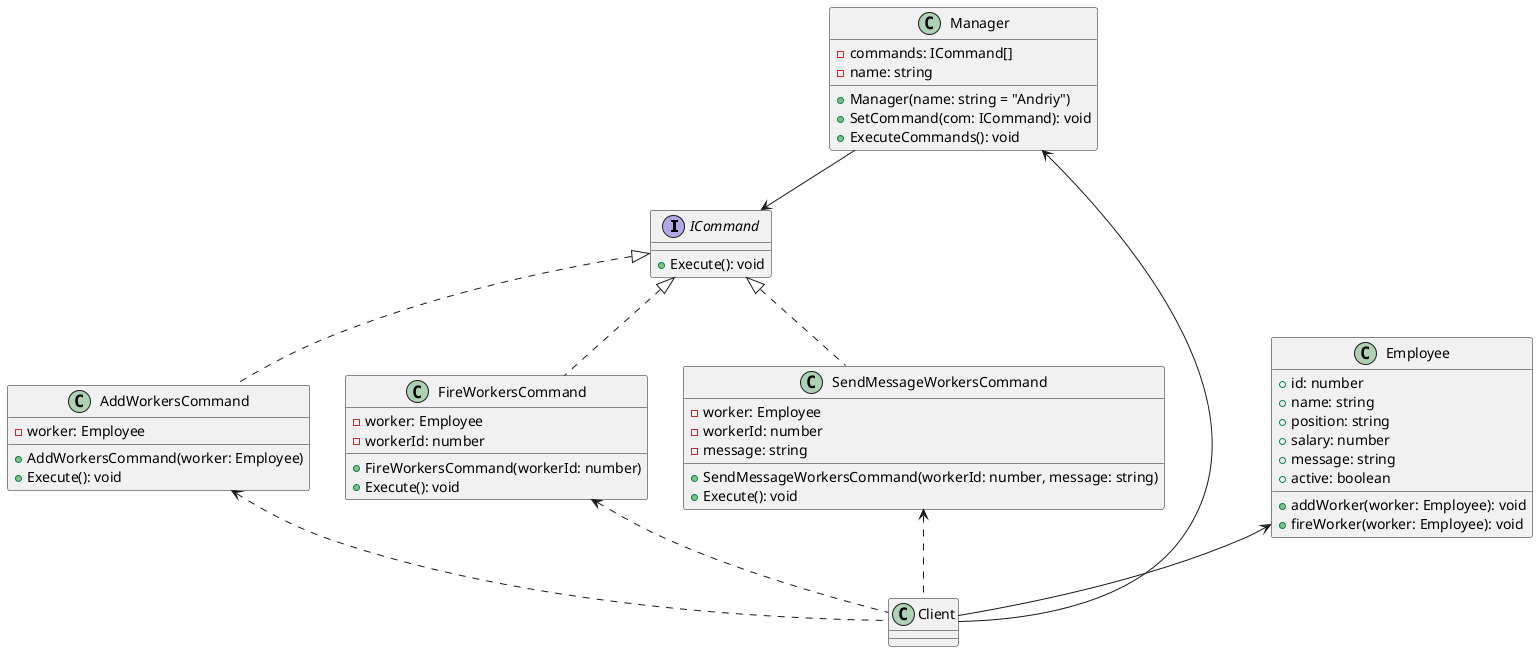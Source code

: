 @startuml

interface ICommand {
  + Execute(): void
}

class Manager {
  - commands: ICommand[]
  - name: string

  + Manager(name: string = "Andriy")
  + SetCommand(com: ICommand): void
  + ExecuteCommands(): void
}

class AddWorkersCommand {
  - worker: Employee

  + AddWorkersCommand(worker: Employee)
  + Execute(): void
}

class FireWorkersCommand {
  - worker: Employee
  - workerId: number

  + FireWorkersCommand(workerId: number)
  + Execute(): void
}

class SendMessageWorkersCommand {
  - worker: Employee
  - workerId: number
  - message: string

  + SendMessageWorkersCommand(workerId: number, message: string)
  + Execute(): void
}

class Employee {
  + id: number
  + name: string
  + position: string
  + salary: number
  + message: string
  + active: boolean

  + addWorker(worker: Employee): void
  + fireWorker(worker: Employee): void
}
class Client{

}

AddWorkersCommand <..Client
FireWorkersCommand <..Client
SendMessageWorkersCommand <..Client
Manager <--Client
Employee <--Client
ICommand <|.. AddWorkersCommand
ICommand <|.. FireWorkersCommand
ICommand <|.. SendMessageWorkersCommand

Manager --> ICommand

@enduml





